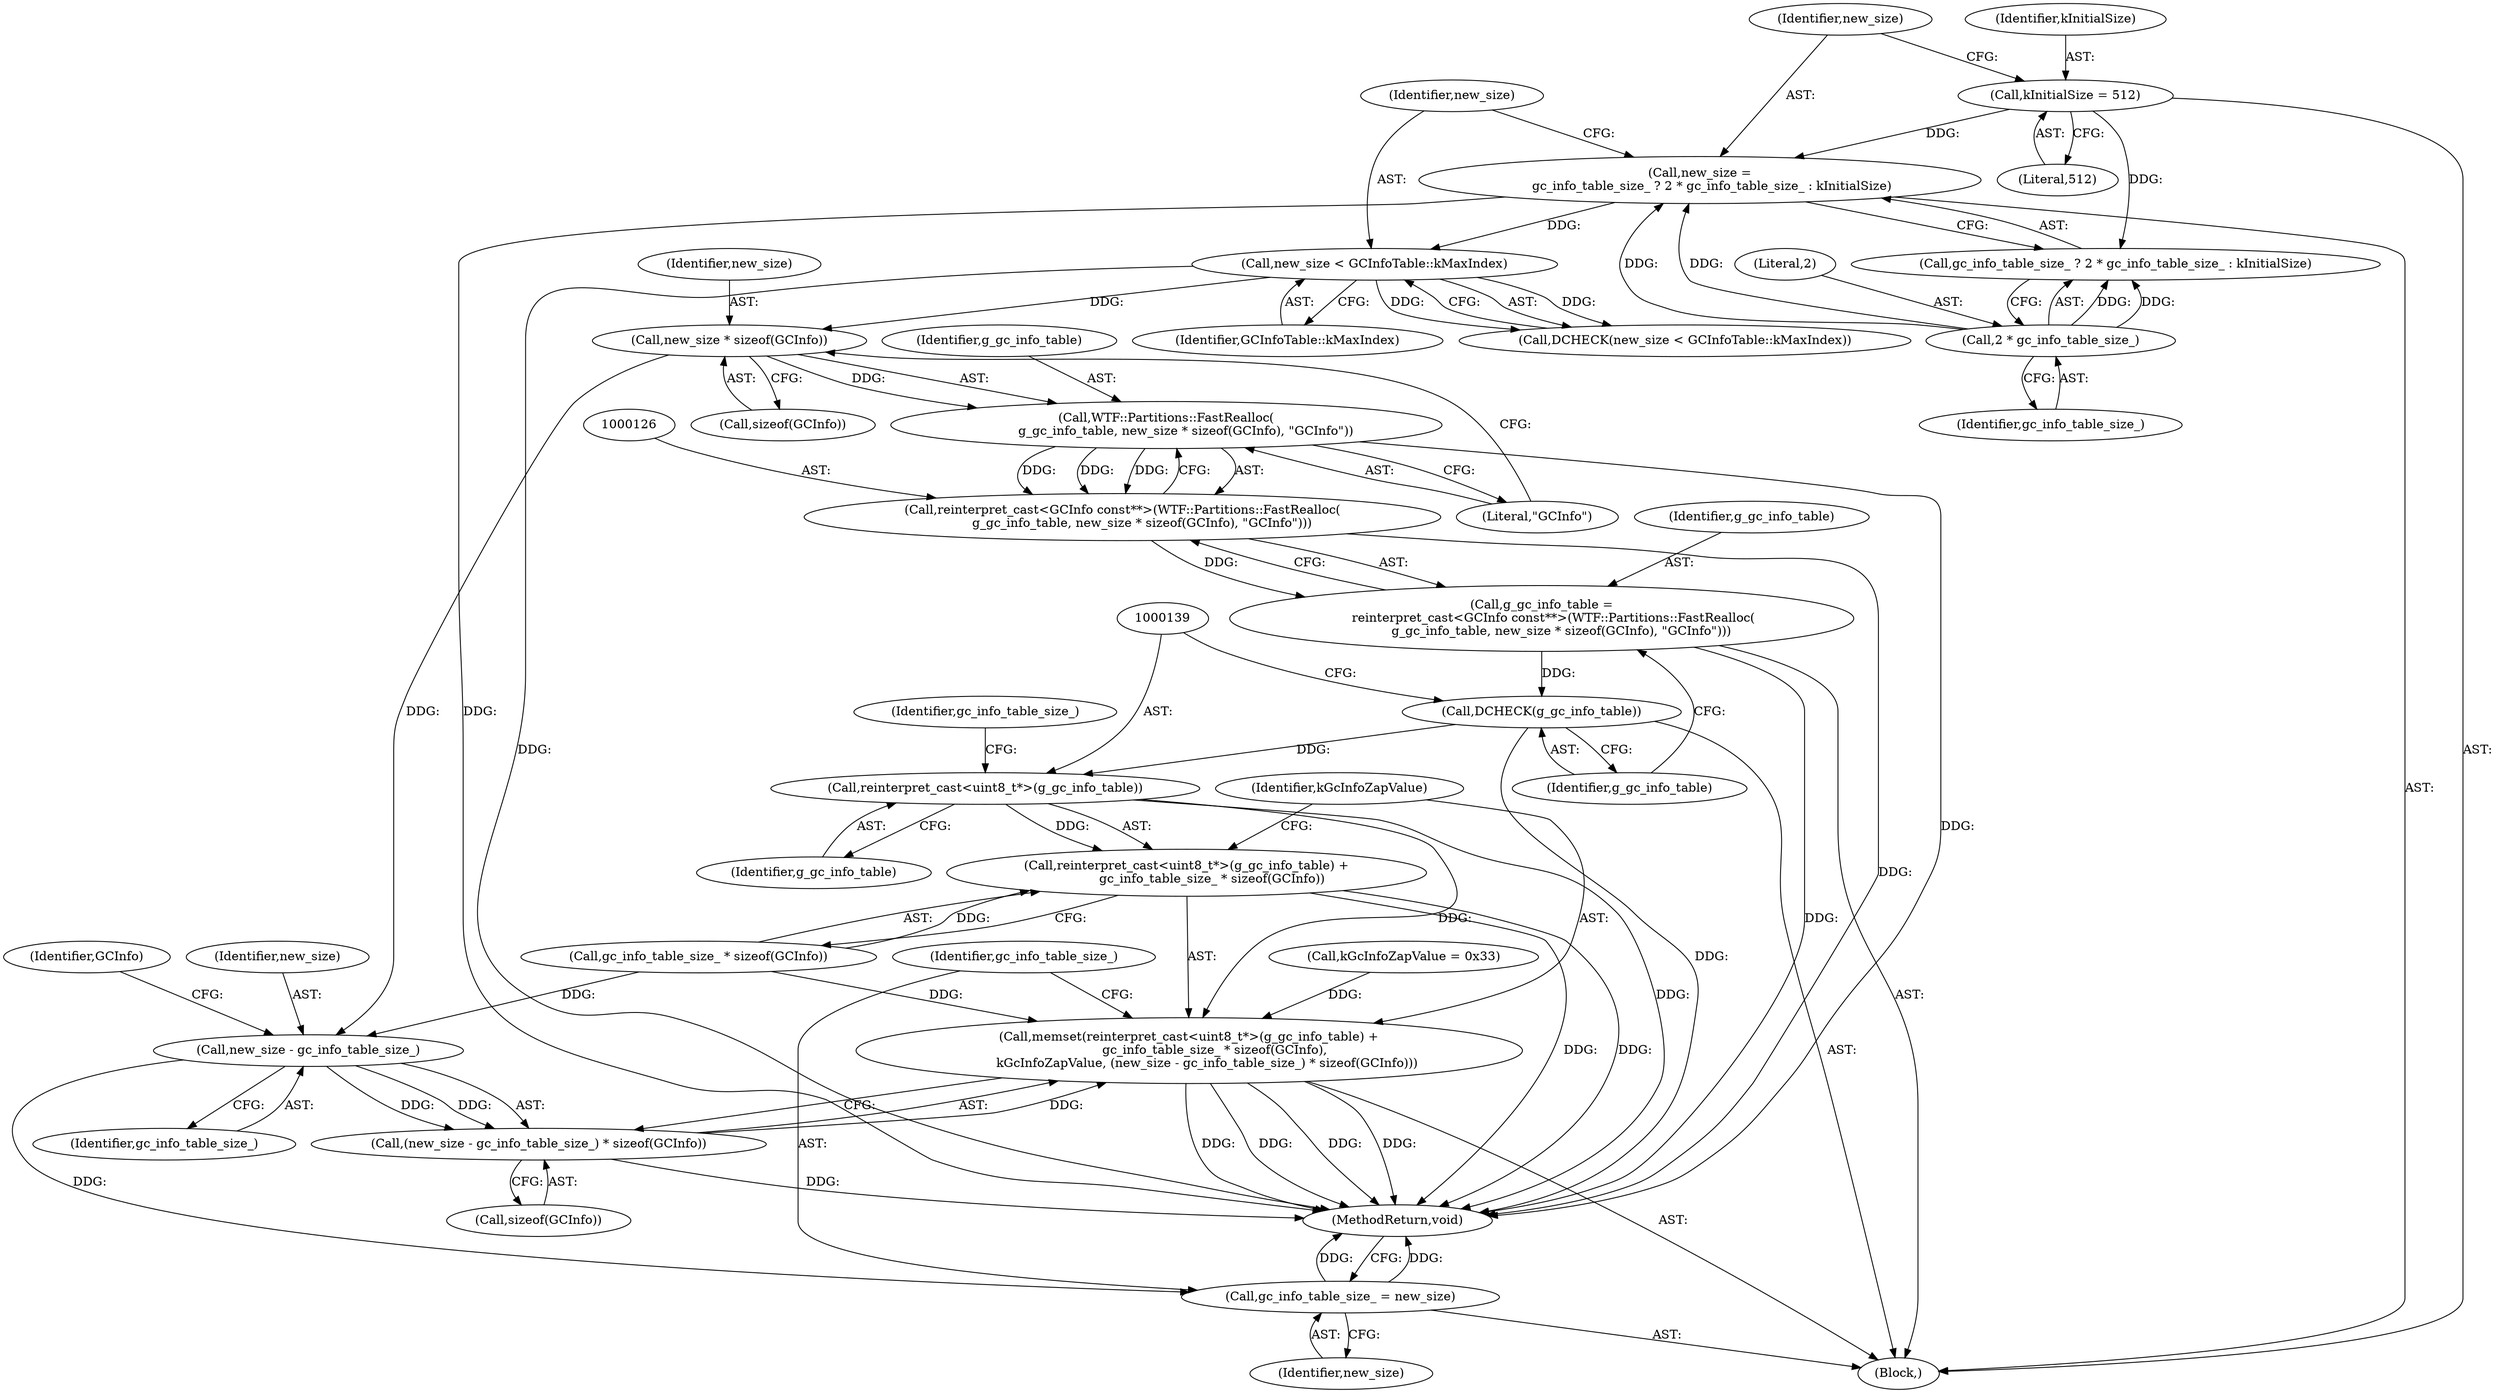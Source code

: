 digraph "1_Chrome_20b65d00ca3d8696430e22efad7485366f8c3a21_1@API" {
"1000129" [label="(Call,new_size * sizeof(GCInfo))"];
"1000120" [label="(Call,new_size < GCInfoTable::kMaxIndex)"];
"1000111" [label="(Call,new_size =\n      gc_info_table_size_ ? 2 * gc_info_table_size_ : kInitialSize)"];
"1000115" [label="(Call,2 * gc_info_table_size_)"];
"1000107" [label="(Call,kInitialSize = 512)"];
"1000127" [label="(Call,WTF::Partitions::FastRealloc(\n          g_gc_info_table, new_size * sizeof(GCInfo), \"GCInfo\"))"];
"1000125" [label="(Call,reinterpret_cast<GCInfo const**>(WTF::Partitions::FastRealloc(\n          g_gc_info_table, new_size * sizeof(GCInfo), \"GCInfo\")))"];
"1000123" [label="(Call,g_gc_info_table =\n      reinterpret_cast<GCInfo const**>(WTF::Partitions::FastRealloc(\n          g_gc_info_table, new_size * sizeof(GCInfo), \"GCInfo\")))"];
"1000134" [label="(Call,DCHECK(g_gc_info_table))"];
"1000138" [label="(Call,reinterpret_cast<uint8_t*>(g_gc_info_table))"];
"1000136" [label="(Call,memset(reinterpret_cast<uint8_t*>(g_gc_info_table) +\n             gc_info_table_size_ * sizeof(GCInfo),\n         kGcInfoZapValue, (new_size - gc_info_table_size_) * sizeof(GCInfo)))"];
"1000137" [label="(Call,reinterpret_cast<uint8_t*>(g_gc_info_table) +\n             gc_info_table_size_ * sizeof(GCInfo))"];
"1000147" [label="(Call,new_size - gc_info_table_size_)"];
"1000146" [label="(Call,(new_size - gc_info_table_size_) * sizeof(GCInfo))"];
"1000152" [label="(Call,gc_info_table_size_ = new_size)"];
"1000121" [label="(Identifier,new_size)"];
"1000138" [label="(Call,reinterpret_cast<uint8_t*>(g_gc_info_table))"];
"1000153" [label="(Identifier,gc_info_table_size_)"];
"1000151" [label="(Identifier,GCInfo)"];
"1000124" [label="(Identifier,g_gc_info_table)"];
"1000147" [label="(Call,new_size - gc_info_table_size_)"];
"1000107" [label="(Call,kInitialSize = 512)"];
"1000148" [label="(Identifier,new_size)"];
"1000113" [label="(Call,gc_info_table_size_ ? 2 * gc_info_table_size_ : kInitialSize)"];
"1000145" [label="(Identifier,kGcInfoZapValue)"];
"1000112" [label="(Identifier,new_size)"];
"1000130" [label="(Identifier,new_size)"];
"1000103" [label="(Call,kGcInfoZapValue = 0x33)"];
"1000146" [label="(Call,(new_size - gc_info_table_size_) * sizeof(GCInfo))"];
"1000115" [label="(Call,2 * gc_info_table_size_)"];
"1000140" [label="(Identifier,g_gc_info_table)"];
"1000122" [label="(Identifier,GCInfoTable::kMaxIndex)"];
"1000129" [label="(Call,new_size * sizeof(GCInfo))"];
"1000116" [label="(Literal,2)"];
"1000131" [label="(Call,sizeof(GCInfo))"];
"1000101" [label="(Block,)"];
"1000137" [label="(Call,reinterpret_cast<uint8_t*>(g_gc_info_table) +\n             gc_info_table_size_ * sizeof(GCInfo))"];
"1000135" [label="(Identifier,g_gc_info_table)"];
"1000150" [label="(Call,sizeof(GCInfo))"];
"1000111" [label="(Call,new_size =\n      gc_info_table_size_ ? 2 * gc_info_table_size_ : kInitialSize)"];
"1000133" [label="(Literal,\"GCInfo\")"];
"1000136" [label="(Call,memset(reinterpret_cast<uint8_t*>(g_gc_info_table) +\n             gc_info_table_size_ * sizeof(GCInfo),\n         kGcInfoZapValue, (new_size - gc_info_table_size_) * sizeof(GCInfo)))"];
"1000119" [label="(Call,DCHECK(new_size < GCInfoTable::kMaxIndex))"];
"1000149" [label="(Identifier,gc_info_table_size_)"];
"1000120" [label="(Call,new_size < GCInfoTable::kMaxIndex)"];
"1000142" [label="(Identifier,gc_info_table_size_)"];
"1000117" [label="(Identifier,gc_info_table_size_)"];
"1000127" [label="(Call,WTF::Partitions::FastRealloc(\n          g_gc_info_table, new_size * sizeof(GCInfo), \"GCInfo\"))"];
"1000109" [label="(Literal,512)"];
"1000154" [label="(Identifier,new_size)"];
"1000155" [label="(MethodReturn,void)"];
"1000108" [label="(Identifier,kInitialSize)"];
"1000123" [label="(Call,g_gc_info_table =\n      reinterpret_cast<GCInfo const**>(WTF::Partitions::FastRealloc(\n          g_gc_info_table, new_size * sizeof(GCInfo), \"GCInfo\")))"];
"1000141" [label="(Call,gc_info_table_size_ * sizeof(GCInfo))"];
"1000152" [label="(Call,gc_info_table_size_ = new_size)"];
"1000125" [label="(Call,reinterpret_cast<GCInfo const**>(WTF::Partitions::FastRealloc(\n          g_gc_info_table, new_size * sizeof(GCInfo), \"GCInfo\")))"];
"1000128" [label="(Identifier,g_gc_info_table)"];
"1000134" [label="(Call,DCHECK(g_gc_info_table))"];
"1000129" -> "1000127"  [label="AST: "];
"1000129" -> "1000131"  [label="CFG: "];
"1000130" -> "1000129"  [label="AST: "];
"1000131" -> "1000129"  [label="AST: "];
"1000133" -> "1000129"  [label="CFG: "];
"1000129" -> "1000127"  [label="DDG: "];
"1000120" -> "1000129"  [label="DDG: "];
"1000129" -> "1000147"  [label="DDG: "];
"1000120" -> "1000119"  [label="AST: "];
"1000120" -> "1000122"  [label="CFG: "];
"1000121" -> "1000120"  [label="AST: "];
"1000122" -> "1000120"  [label="AST: "];
"1000119" -> "1000120"  [label="CFG: "];
"1000120" -> "1000155"  [label="DDG: "];
"1000120" -> "1000119"  [label="DDG: "];
"1000120" -> "1000119"  [label="DDG: "];
"1000111" -> "1000120"  [label="DDG: "];
"1000111" -> "1000101"  [label="AST: "];
"1000111" -> "1000113"  [label="CFG: "];
"1000112" -> "1000111"  [label="AST: "];
"1000113" -> "1000111"  [label="AST: "];
"1000121" -> "1000111"  [label="CFG: "];
"1000111" -> "1000155"  [label="DDG: "];
"1000115" -> "1000111"  [label="DDG: "];
"1000115" -> "1000111"  [label="DDG: "];
"1000107" -> "1000111"  [label="DDG: "];
"1000115" -> "1000113"  [label="AST: "];
"1000115" -> "1000117"  [label="CFG: "];
"1000116" -> "1000115"  [label="AST: "];
"1000117" -> "1000115"  [label="AST: "];
"1000113" -> "1000115"  [label="CFG: "];
"1000115" -> "1000113"  [label="DDG: "];
"1000115" -> "1000113"  [label="DDG: "];
"1000107" -> "1000101"  [label="AST: "];
"1000107" -> "1000109"  [label="CFG: "];
"1000108" -> "1000107"  [label="AST: "];
"1000109" -> "1000107"  [label="AST: "];
"1000112" -> "1000107"  [label="CFG: "];
"1000107" -> "1000113"  [label="DDG: "];
"1000127" -> "1000125"  [label="AST: "];
"1000127" -> "1000133"  [label="CFG: "];
"1000128" -> "1000127"  [label="AST: "];
"1000133" -> "1000127"  [label="AST: "];
"1000125" -> "1000127"  [label="CFG: "];
"1000127" -> "1000155"  [label="DDG: "];
"1000127" -> "1000125"  [label="DDG: "];
"1000127" -> "1000125"  [label="DDG: "];
"1000127" -> "1000125"  [label="DDG: "];
"1000125" -> "1000123"  [label="AST: "];
"1000126" -> "1000125"  [label="AST: "];
"1000123" -> "1000125"  [label="CFG: "];
"1000125" -> "1000155"  [label="DDG: "];
"1000125" -> "1000123"  [label="DDG: "];
"1000123" -> "1000101"  [label="AST: "];
"1000124" -> "1000123"  [label="AST: "];
"1000135" -> "1000123"  [label="CFG: "];
"1000123" -> "1000155"  [label="DDG: "];
"1000123" -> "1000134"  [label="DDG: "];
"1000134" -> "1000101"  [label="AST: "];
"1000134" -> "1000135"  [label="CFG: "];
"1000135" -> "1000134"  [label="AST: "];
"1000139" -> "1000134"  [label="CFG: "];
"1000134" -> "1000155"  [label="DDG: "];
"1000134" -> "1000138"  [label="DDG: "];
"1000138" -> "1000137"  [label="AST: "];
"1000138" -> "1000140"  [label="CFG: "];
"1000139" -> "1000138"  [label="AST: "];
"1000140" -> "1000138"  [label="AST: "];
"1000142" -> "1000138"  [label="CFG: "];
"1000138" -> "1000155"  [label="DDG: "];
"1000138" -> "1000136"  [label="DDG: "];
"1000138" -> "1000137"  [label="DDG: "];
"1000136" -> "1000101"  [label="AST: "];
"1000136" -> "1000146"  [label="CFG: "];
"1000137" -> "1000136"  [label="AST: "];
"1000145" -> "1000136"  [label="AST: "];
"1000146" -> "1000136"  [label="AST: "];
"1000153" -> "1000136"  [label="CFG: "];
"1000136" -> "1000155"  [label="DDG: "];
"1000136" -> "1000155"  [label="DDG: "];
"1000136" -> "1000155"  [label="DDG: "];
"1000136" -> "1000155"  [label="DDG: "];
"1000141" -> "1000136"  [label="DDG: "];
"1000103" -> "1000136"  [label="DDG: "];
"1000146" -> "1000136"  [label="DDG: "];
"1000137" -> "1000141"  [label="CFG: "];
"1000141" -> "1000137"  [label="AST: "];
"1000145" -> "1000137"  [label="CFG: "];
"1000137" -> "1000155"  [label="DDG: "];
"1000137" -> "1000155"  [label="DDG: "];
"1000141" -> "1000137"  [label="DDG: "];
"1000147" -> "1000146"  [label="AST: "];
"1000147" -> "1000149"  [label="CFG: "];
"1000148" -> "1000147"  [label="AST: "];
"1000149" -> "1000147"  [label="AST: "];
"1000151" -> "1000147"  [label="CFG: "];
"1000147" -> "1000146"  [label="DDG: "];
"1000147" -> "1000146"  [label="DDG: "];
"1000141" -> "1000147"  [label="DDG: "];
"1000147" -> "1000152"  [label="DDG: "];
"1000146" -> "1000150"  [label="CFG: "];
"1000150" -> "1000146"  [label="AST: "];
"1000146" -> "1000155"  [label="DDG: "];
"1000152" -> "1000101"  [label="AST: "];
"1000152" -> "1000154"  [label="CFG: "];
"1000153" -> "1000152"  [label="AST: "];
"1000154" -> "1000152"  [label="AST: "];
"1000155" -> "1000152"  [label="CFG: "];
"1000152" -> "1000155"  [label="DDG: "];
"1000152" -> "1000155"  [label="DDG: "];
}
